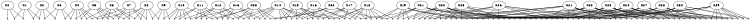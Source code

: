 graph {
  size="5,5";

  var8646911284551352320[label="x0", pos="3.10299,0!"];
  var8646911284551352321[label="x1", pos="3.10374,0.497335!"];
  var8646911284551352322[label="x2", pos="3.10452,0.994186!"];
  var8646911284551352323[label="x3", pos="3.10529,1.49364!"];
  var8646911284551352324[label="x4", pos="3.10605,1.98626!"];
  var8646911284551352325[label="x5", pos="3.10679,2.43958!"];
  var8646911284551352326[label="x6", pos="3.10733,2.44749!"];
  var8646911284551352327[label="x7", pos="3.12182,2.44934!"];
  var8646911284551352328[label="x8", pos="2.85817,2.62478!"];
  var8646911284551352329[label="x9", pos="2.44821,2.90654!"];
  var8646911284551352330[label="x10", pos="2.04012,3.18709!"];
  var8646911284551352331[label="x11", pos="1.78886,3.36123!"];
  var8646911284551352332[label="x12", pos="1.78556,3.3578!"];
  var8646911284551352333[label="x13", pos="1.7614,3.41057!"];
  var8646911284551352334[label="x14", pos="1.60973,3.88284!"];
  var8646911284551352335[label="x15", pos="1.45612,4.36165!"];
  var8646911284551352336[label="x16", pos="1.43725,4.39226!"];
  var8646911284551352337[label="x17", pos="1.45587,4.40751!"];
  var8646911284551352338[label="x18", pos="1.26993,4.41091!"];
  var8646911284551352339[label="x19", pos="0.733905,4.47949!"];
  var8646911284551352340[label="x20", pos="0.290779,4.50377!"];
  var8646911284551352341[label="x21", pos="0.00159989,4.51549!"];
  var8646911284551352342[label="x22", pos="0,4.51488!"];
  var8646911284551352343[label="x23", pos="0.00011065,4.53103!"];
  var8646911284551352344[label="x24", pos="0.00162283,4.53942!"];
  var8646911284551352345[label="x25", pos="0.00134958,4.54391!"];
  var8646911284551352346[label="x26", pos="0.00133993,4.54504!"];
  var8646911284551352347[label="x27", pos="0.00170596,4.54429!"];
  var8646911284551352348[label="x28", pos="0.144353,4.25189!"];
  var8646911284551352349[label="x29", pos="0.147714,4.24312!"];
  var8646911284551352350[label="x30", pos="0.301548,4.2061!"];
  var8646911284551352351[label="x31", pos="0.77762,4.09751!"];
  var8646911284551352352[label="x32", pos="1.14354,3.83862!"];
  var8646911284551352353[label="x33", pos="1.48167,3.4449!"];

  factor0[label="", shape=point];
  var8646911284551352320--factor0;
  factor1[label="", shape=point];
  var8646911284551352320--factor1;
  var8646911284551352321--factor1;
  factor2[label="", shape=point];
  var8646911284551352320--factor2;
  var8646911284551352321--factor2;
  factor3[label="", shape=point];
  var8646911284551352321--factor3;
  var8646911284551352322--factor3;
  factor4[label="", shape=point];
  var8646911284551352321--factor4;
  var8646911284551352322--factor4;
  factor5[label="", shape=point];
  var8646911284551352322--factor5;
  var8646911284551352323--factor5;
  factor6[label="", shape=point];
  var8646911284551352322--factor6;
  var8646911284551352323--factor6;
  factor7[label="", shape=point];
  var8646911284551352323--factor7;
  var8646911284551352324--factor7;
  factor8[label="", shape=point];
  var8646911284551352323--factor8;
  var8646911284551352324--factor8;
  factor9[label="", shape=point];
  var8646911284551352324--factor9;
  var8646911284551352325--factor9;
  factor10[label="", shape=point];
  var8646911284551352324--factor10;
  var8646911284551352325--factor10;
  factor11[label="", shape=point];
  var8646911284551352325--factor11;
  var8646911284551352326--factor11;
  factor12[label="", shape=point];
  var8646911284551352325--factor12;
  var8646911284551352326--factor12;
  factor13[label="", shape=point];
  var8646911284551352324--factor13;
  var8646911284551352326--factor13;
  factor14[label="", shape=point];
  var8646911284551352326--factor14;
  var8646911284551352327--factor14;
  factor15[label="", shape=point];
  var8646911284551352326--factor15;
  var8646911284551352327--factor15;
  factor16[label="", shape=point];
  var8646911284551352324--factor16;
  var8646911284551352327--factor16;
  factor17[label="", shape=point];
  var8646911284551352325--factor17;
  var8646911284551352327--factor17;
  factor18[label="", shape=point];
  var8646911284551352327--factor18;
  var8646911284551352328--factor18;
  factor19[label="", shape=point];
  var8646911284551352327--factor19;
  var8646911284551352328--factor19;
  factor20[label="", shape=point];
  var8646911284551352324--factor20;
  var8646911284551352328--factor20;
  factor21[label="", shape=point];
  var8646911284551352325--factor21;
  var8646911284551352328--factor21;
  factor22[label="", shape=point];
  var8646911284551352326--factor22;
  var8646911284551352328--factor22;
  factor23[label="", shape=point];
  var8646911284551352328--factor23;
  var8646911284551352329--factor23;
  factor24[label="", shape=point];
  var8646911284551352328--factor24;
  var8646911284551352329--factor24;
  factor25[label="", shape=point];
  var8646911284551352329--factor25;
  var8646911284551352330--factor25;
  factor26[label="", shape=point];
  var8646911284551352329--factor26;
  var8646911284551352330--factor26;
  factor27[label="", shape=point];
  var8646911284551352330--factor27;
  var8646911284551352331--factor27;
  factor28[label="", shape=point];
  var8646911284551352330--factor28;
  var8646911284551352331--factor28;
  factor29[label="", shape=point];
  var8646911284551352331--factor29;
  var8646911284551352332--factor29;
  factor30[label="", shape=point];
  var8646911284551352331--factor30;
  var8646911284551352332--factor30;
  factor31[label="", shape=point];
  var8646911284551352330--factor31;
  var8646911284551352332--factor31;
  factor32[label="", shape=point];
  var8646911284551352332--factor32;
  var8646911284551352333--factor32;
  factor33[label="", shape=point];
  var8646911284551352332--factor33;
  var8646911284551352333--factor33;
  factor34[label="", shape=point];
  var8646911284551352330--factor34;
  var8646911284551352333--factor34;
  factor35[label="", shape=point];
  var8646911284551352331--factor35;
  var8646911284551352333--factor35;
  factor36[label="", shape=point];
  var8646911284551352333--factor36;
  var8646911284551352334--factor36;
  factor37[label="", shape=point];
  var8646911284551352333--factor37;
  var8646911284551352334--factor37;
  factor38[label="", shape=point];
  var8646911284551352331--factor38;
  var8646911284551352334--factor38;
  factor39[label="", shape=point];
  var8646911284551352332--factor39;
  var8646911284551352334--factor39;
  factor40[label="", shape=point];
  var8646911284551352334--factor40;
  var8646911284551352335--factor40;
  factor41[label="", shape=point];
  var8646911284551352334--factor41;
  var8646911284551352335--factor41;
  factor42[label="", shape=point];
  var8646911284551352335--factor42;
  var8646911284551352336--factor42;
  factor43[label="", shape=point];
  var8646911284551352335--factor43;
  var8646911284551352336--factor43;
  factor44[label="", shape=point];
  var8646911284551352334--factor44;
  var8646911284551352336--factor44;
  factor45[label="", shape=point];
  var8646911284551352336--factor45;
  var8646911284551352337--factor45;
  factor46[label="", shape=point];
  var8646911284551352336--factor46;
  var8646911284551352337--factor46;
  factor47[label="", shape=point];
  var8646911284551352334--factor47;
  var8646911284551352337--factor47;
  factor48[label="", shape=point];
  var8646911284551352335--factor48;
  var8646911284551352337--factor48;
  factor49[label="", shape=point];
  var8646911284551352337--factor49;
  var8646911284551352338--factor49;
  factor50[label="", shape=point];
  var8646911284551352337--factor50;
  var8646911284551352338--factor50;
  factor51[label="", shape=point];
  var8646911284551352334--factor51;
  var8646911284551352338--factor51;
  factor52[label="", shape=point];
  var8646911284551352335--factor52;
  var8646911284551352338--factor52;
  factor53[label="", shape=point];
  var8646911284551352336--factor53;
  var8646911284551352338--factor53;
  factor54[label="", shape=point];
  var8646911284551352338--factor54;
  var8646911284551352339--factor54;
  factor55[label="", shape=point];
  var8646911284551352338--factor55;
  var8646911284551352339--factor55;
  factor56[label="", shape=point];
  var8646911284551352339--factor56;
  var8646911284551352340--factor56;
  factor57[label="", shape=point];
  var8646911284551352339--factor57;
  var8646911284551352340--factor57;
  factor58[label="", shape=point];
  var8646911284551352340--factor58;
  var8646911284551352341--factor58;
  factor59[label="", shape=point];
  var8646911284551352340--factor59;
  var8646911284551352341--factor59;
  factor60[label="", shape=point];
  var8646911284551352341--factor60;
  var8646911284551352342--factor60;
  factor61[label="", shape=point];
  var8646911284551352341--factor61;
  var8646911284551352342--factor61;
  factor62[label="", shape=point];
  var8646911284551352340--factor62;
  var8646911284551352342--factor62;
  factor63[label="", shape=point];
  var8646911284551352342--factor63;
  var8646911284551352343--factor63;
  factor64[label="", shape=point];
  var8646911284551352342--factor64;
  var8646911284551352343--factor64;
  factor65[label="", shape=point];
  var8646911284551352340--factor65;
  var8646911284551352343--factor65;
  factor66[label="", shape=point];
  var8646911284551352341--factor66;
  var8646911284551352343--factor66;
  factor67[label="", shape=point];
  var8646911284551352343--factor67;
  var8646911284551352344--factor67;
  factor68[label="", shape=point];
  var8646911284551352343--factor68;
  var8646911284551352344--factor68;
  factor69[label="", shape=point];
  var8646911284551352340--factor69;
  var8646911284551352344--factor69;
  factor70[label="", shape=point];
  var8646911284551352341--factor70;
  var8646911284551352344--factor70;
  factor71[label="", shape=point];
  var8646911284551352342--factor71;
  var8646911284551352344--factor71;
  factor72[label="", shape=point];
  var8646911284551352344--factor72;
  var8646911284551352345--factor72;
  factor73[label="", shape=point];
  var8646911284551352344--factor73;
  var8646911284551352345--factor73;
  factor74[label="", shape=point];
  var8646911284551352340--factor74;
  var8646911284551352345--factor74;
  factor75[label="", shape=point];
  var8646911284551352341--factor75;
  var8646911284551352345--factor75;
  factor76[label="", shape=point];
  var8646911284551352342--factor76;
  var8646911284551352345--factor76;
  factor77[label="", shape=point];
  var8646911284551352343--factor77;
  var8646911284551352345--factor77;
  factor78[label="", shape=point];
  var8646911284551352345--factor78;
  var8646911284551352346--factor78;
  factor79[label="", shape=point];
  var8646911284551352345--factor79;
  var8646911284551352346--factor79;
  factor80[label="", shape=point];
  var8646911284551352340--factor80;
  var8646911284551352346--factor80;
  factor81[label="", shape=point];
  var8646911284551352341--factor81;
  var8646911284551352346--factor81;
  factor82[label="", shape=point];
  var8646911284551352342--factor82;
  var8646911284551352346--factor82;
  factor83[label="", shape=point];
  var8646911284551352343--factor83;
  var8646911284551352346--factor83;
  factor84[label="", shape=point];
  var8646911284551352344--factor84;
  var8646911284551352346--factor84;
  factor85[label="", shape=point];
  var8646911284551352346--factor85;
  var8646911284551352347--factor85;
  factor86[label="", shape=point];
  var8646911284551352346--factor86;
  var8646911284551352347--factor86;
  factor87[label="", shape=point];
  var8646911284551352340--factor87;
  var8646911284551352347--factor87;
  factor88[label="", shape=point];
  var8646911284551352341--factor88;
  var8646911284551352347--factor88;
  factor89[label="", shape=point];
  var8646911284551352342--factor89;
  var8646911284551352347--factor89;
  factor90[label="", shape=point];
  var8646911284551352343--factor90;
  var8646911284551352347--factor90;
  factor91[label="", shape=point];
  var8646911284551352344--factor91;
  var8646911284551352347--factor91;
  factor92[label="", shape=point];
  var8646911284551352345--factor92;
  var8646911284551352347--factor92;
  factor93[label="", shape=point];
  var8646911284551352347--factor93;
  var8646911284551352348--factor93;
  factor94[label="", shape=point];
  var8646911284551352347--factor94;
  var8646911284551352348--factor94;
  factor95[label="", shape=point];
  var8646911284551352339--factor95;
  var8646911284551352348--factor95;
  factor96[label="", shape=point];
  var8646911284551352340--factor96;
  var8646911284551352348--factor96;
  factor97[label="", shape=point];
  var8646911284551352341--factor97;
  var8646911284551352348--factor97;
  factor98[label="", shape=point];
  var8646911284551352342--factor98;
  var8646911284551352348--factor98;
  factor99[label="", shape=point];
  var8646911284551352343--factor99;
  var8646911284551352348--factor99;
  factor100[label="", shape=point];
  var8646911284551352344--factor100;
  var8646911284551352348--factor100;
  factor101[label="", shape=point];
  var8646911284551352348--factor101;
  var8646911284551352349--factor101;
  factor102[label="", shape=point];
  var8646911284551352348--factor102;
  var8646911284551352349--factor102;
  factor103[label="", shape=point];
  var8646911284551352339--factor103;
  var8646911284551352349--factor103;
  factor104[label="", shape=point];
  var8646911284551352340--factor104;
  var8646911284551352349--factor104;
  factor105[label="", shape=point];
  var8646911284551352341--factor105;
  var8646911284551352349--factor105;
  factor106[label="", shape=point];
  var8646911284551352342--factor106;
  var8646911284551352349--factor106;
  factor107[label="", shape=point];
  var8646911284551352343--factor107;
  var8646911284551352349--factor107;
  factor108[label="", shape=point];
  var8646911284551352344--factor108;
  var8646911284551352349--factor108;
  factor109[label="", shape=point];
  var8646911284551352349--factor109;
  var8646911284551352350--factor109;
  factor110[label="", shape=point];
  var8646911284551352349--factor110;
  var8646911284551352350--factor110;
  factor111[label="", shape=point];
  var8646911284551352339--factor111;
  var8646911284551352350--factor111;
  factor112[label="", shape=point];
  var8646911284551352340--factor112;
  var8646911284551352350--factor112;
  factor113[label="", shape=point];
  var8646911284551352341--factor113;
  var8646911284551352350--factor113;
  factor114[label="", shape=point];
  var8646911284551352342--factor114;
  var8646911284551352350--factor114;
  factor115[label="", shape=point];
  var8646911284551352343--factor115;
  var8646911284551352350--factor115;
  factor116[label="", shape=point];
  var8646911284551352344--factor116;
  var8646911284551352350--factor116;
  factor117[label="", shape=point];
  var8646911284551352350--factor117;
  var8646911284551352351--factor117;
  factor118[label="", shape=point];
  var8646911284551352350--factor118;
  var8646911284551352351--factor118;
  factor119[label="", shape=point];
  var8646911284551352338--factor119;
  var8646911284551352351--factor119;
  factor120[label="", shape=point];
  var8646911284551352339--factor120;
  var8646911284551352351--factor120;
  factor121[label="", shape=point];
  var8646911284551352340--factor121;
  var8646911284551352351--factor121;
  factor122[label="", shape=point];
  var8646911284551352348--factor122;
  var8646911284551352351--factor122;
  factor123[label="", shape=point];
  var8646911284551352349--factor123;
  var8646911284551352351--factor123;
  factor124[label="", shape=point];
  var8646911284551352351--factor124;
  var8646911284551352352--factor124;
  factor125[label="", shape=point];
  var8646911284551352351--factor125;
  var8646911284551352352--factor125;
  factor126[label="", shape=point];
  var8646911284551352334--factor126;
  var8646911284551352352--factor126;
  factor127[label="", shape=point];
  var8646911284551352335--factor127;
  var8646911284551352352--factor127;
  factor128[label="", shape=point];
  var8646911284551352338--factor128;
  var8646911284551352352--factor128;
  factor129[label="", shape=point];
  var8646911284551352352--factor129;
  var8646911284551352353--factor129;
  factor130[label="", shape=point];
  var8646911284551352352--factor130;
  var8646911284551352353--factor130;
  factor131[label="", shape=point];
  var8646911284551352330--factor131;
  var8646911284551352353--factor131;
  factor132[label="", shape=point];
  var8646911284551352331--factor132;
  var8646911284551352353--factor132;
  factor133[label="", shape=point];
  var8646911284551352332--factor133;
  var8646911284551352353--factor133;
  factor134[label="", shape=point];
  var8646911284551352333--factor134;
  var8646911284551352353--factor134;
  factor135[label="", shape=point];
  var8646911284551352334--factor135;
  var8646911284551352353--factor135;
}
